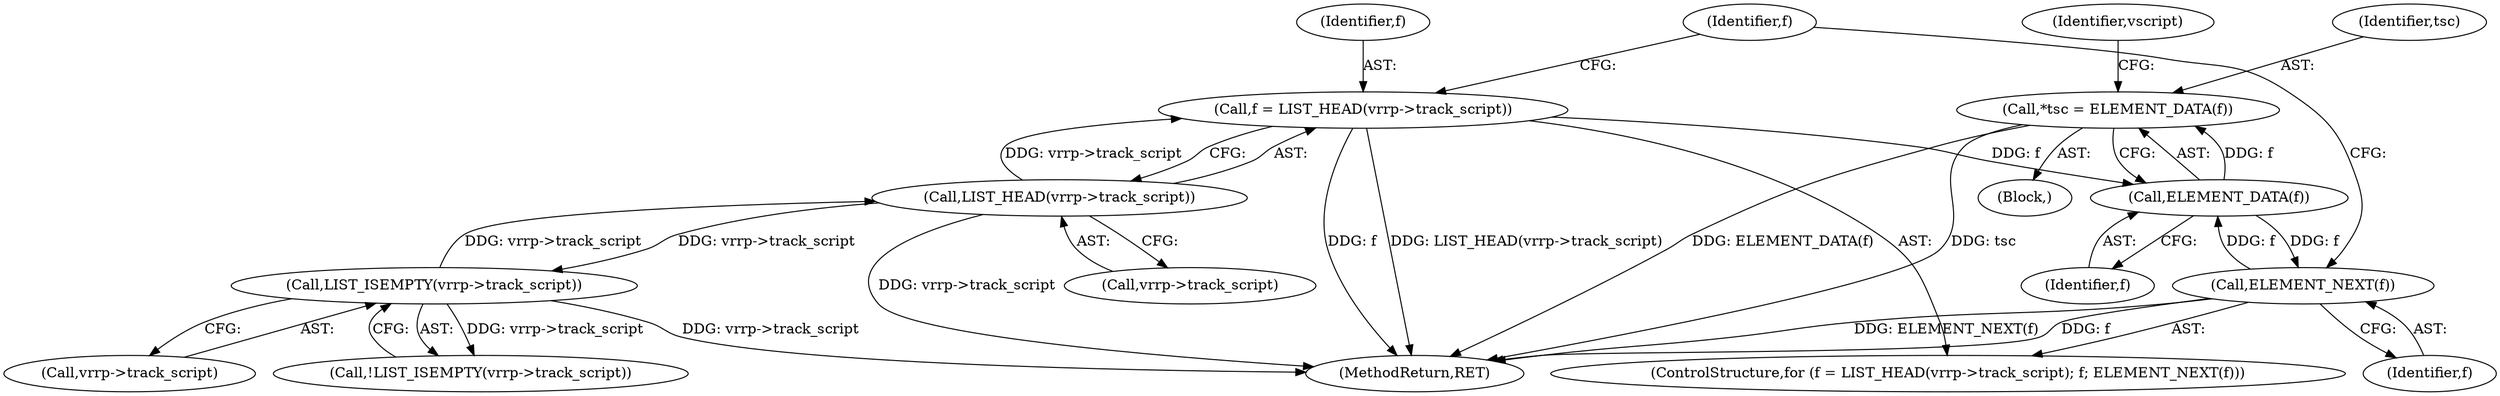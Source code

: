 digraph "0_keepalived_04f2d32871bb3b11d7dc024039952f2fe2750306_3@pointer" {
"1000273" [label="(Call,*tsc = ELEMENT_DATA(f))"];
"1000275" [label="(Call,ELEMENT_DATA(f))"];
"1000262" [label="(Call,f = LIST_HEAD(vrrp->track_script))"];
"1000264" [label="(Call,LIST_HEAD(vrrp->track_script))"];
"1000256" [label="(Call,LIST_ISEMPTY(vrrp->track_script))"];
"1000269" [label="(Call,ELEMENT_NEXT(f))"];
"1000960" [label="(MethodReturn,RET)"];
"1000264" [label="(Call,LIST_HEAD(vrrp->track_script))"];
"1000262" [label="(Call,f = LIST_HEAD(vrrp->track_script))"];
"1000261" [label="(ControlStructure,for (f = LIST_HEAD(vrrp->track_script); f; ELEMENT_NEXT(f)))"];
"1000268" [label="(Identifier,f)"];
"1000271" [label="(Block,)"];
"1000265" [label="(Call,vrrp->track_script)"];
"1000257" [label="(Call,vrrp->track_script)"];
"1000263" [label="(Identifier,f)"];
"1000274" [label="(Identifier,tsc)"];
"1000275" [label="(Call,ELEMENT_DATA(f))"];
"1000269" [label="(Call,ELEMENT_NEXT(f))"];
"1000270" [label="(Identifier,f)"];
"1000256" [label="(Call,LIST_ISEMPTY(vrrp->track_script))"];
"1000279" [label="(Identifier,vscript)"];
"1000255" [label="(Call,!LIST_ISEMPTY(vrrp->track_script))"];
"1000276" [label="(Identifier,f)"];
"1000273" [label="(Call,*tsc = ELEMENT_DATA(f))"];
"1000273" -> "1000271"  [label="AST: "];
"1000273" -> "1000275"  [label="CFG: "];
"1000274" -> "1000273"  [label="AST: "];
"1000275" -> "1000273"  [label="AST: "];
"1000279" -> "1000273"  [label="CFG: "];
"1000273" -> "1000960"  [label="DDG: ELEMENT_DATA(f)"];
"1000273" -> "1000960"  [label="DDG: tsc"];
"1000275" -> "1000273"  [label="DDG: f"];
"1000275" -> "1000276"  [label="CFG: "];
"1000276" -> "1000275"  [label="AST: "];
"1000275" -> "1000269"  [label="DDG: f"];
"1000262" -> "1000275"  [label="DDG: f"];
"1000269" -> "1000275"  [label="DDG: f"];
"1000262" -> "1000261"  [label="AST: "];
"1000262" -> "1000264"  [label="CFG: "];
"1000263" -> "1000262"  [label="AST: "];
"1000264" -> "1000262"  [label="AST: "];
"1000268" -> "1000262"  [label="CFG: "];
"1000262" -> "1000960"  [label="DDG: f"];
"1000262" -> "1000960"  [label="DDG: LIST_HEAD(vrrp->track_script)"];
"1000264" -> "1000262"  [label="DDG: vrrp->track_script"];
"1000264" -> "1000265"  [label="CFG: "];
"1000265" -> "1000264"  [label="AST: "];
"1000264" -> "1000960"  [label="DDG: vrrp->track_script"];
"1000264" -> "1000256"  [label="DDG: vrrp->track_script"];
"1000256" -> "1000264"  [label="DDG: vrrp->track_script"];
"1000256" -> "1000255"  [label="AST: "];
"1000256" -> "1000257"  [label="CFG: "];
"1000257" -> "1000256"  [label="AST: "];
"1000255" -> "1000256"  [label="CFG: "];
"1000256" -> "1000960"  [label="DDG: vrrp->track_script"];
"1000256" -> "1000255"  [label="DDG: vrrp->track_script"];
"1000269" -> "1000261"  [label="AST: "];
"1000269" -> "1000270"  [label="CFG: "];
"1000270" -> "1000269"  [label="AST: "];
"1000268" -> "1000269"  [label="CFG: "];
"1000269" -> "1000960"  [label="DDG: ELEMENT_NEXT(f)"];
"1000269" -> "1000960"  [label="DDG: f"];
}
